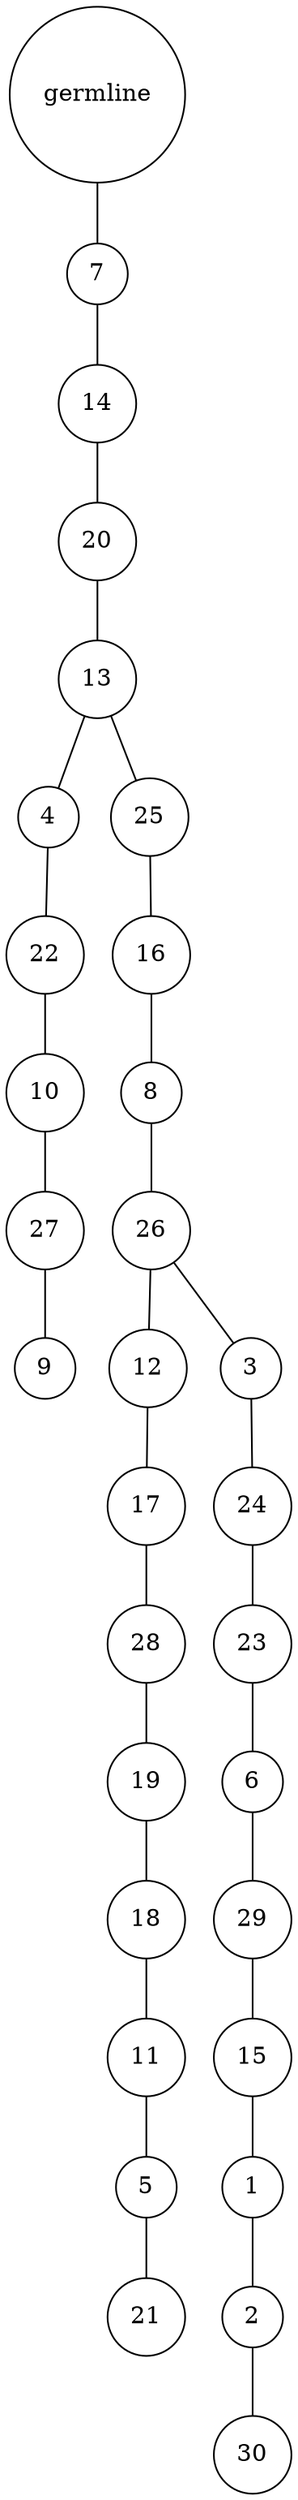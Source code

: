 graph {
	rankdir=UD;
	splines=line;
	node [shape=circle]
	"0x7f8626e8f430" [label="germline"];
	"0x7f8626e8f460" [label="7"];
	"0x7f8626e8f430" -- "0x7f8626e8f460" ;
	"0x7f8626e8f490" [label="14"];
	"0x7f8626e8f460" -- "0x7f8626e8f490" ;
	"0x7f8626e8f4c0" [label="20"];
	"0x7f8626e8f490" -- "0x7f8626e8f4c0" ;
	"0x7f8626e8f4f0" [label="13"];
	"0x7f8626e8f4c0" -- "0x7f8626e8f4f0" ;
	"0x7f8626e8f520" [label="4"];
	"0x7f8626e8f4f0" -- "0x7f8626e8f520" ;
	"0x7f8626e8f550" [label="22"];
	"0x7f8626e8f520" -- "0x7f8626e8f550" ;
	"0x7f8626e8f580" [label="10"];
	"0x7f8626e8f550" -- "0x7f8626e8f580" ;
	"0x7f8626e8f5b0" [label="27"];
	"0x7f8626e8f580" -- "0x7f8626e8f5b0" ;
	"0x7f8626e8f5e0" [label="9"];
	"0x7f8626e8f5b0" -- "0x7f8626e8f5e0" ;
	"0x7f8626e8f610" [label="25"];
	"0x7f8626e8f4f0" -- "0x7f8626e8f610" ;
	"0x7f8626e8f640" [label="16"];
	"0x7f8626e8f610" -- "0x7f8626e8f640" ;
	"0x7f8626e8f670" [label="8"];
	"0x7f8626e8f640" -- "0x7f8626e8f670" ;
	"0x7f8626e8f6a0" [label="26"];
	"0x7f8626e8f670" -- "0x7f8626e8f6a0" ;
	"0x7f8626e8f6d0" [label="12"];
	"0x7f8626e8f6a0" -- "0x7f8626e8f6d0" ;
	"0x7f8626e8f700" [label="17"];
	"0x7f8626e8f6d0" -- "0x7f8626e8f700" ;
	"0x7f8626e8f730" [label="28"];
	"0x7f8626e8f700" -- "0x7f8626e8f730" ;
	"0x7f8626e8f760" [label="19"];
	"0x7f8626e8f730" -- "0x7f8626e8f760" ;
	"0x7f8626e8f790" [label="18"];
	"0x7f8626e8f760" -- "0x7f8626e8f790" ;
	"0x7f8626e8f7c0" [label="11"];
	"0x7f8626e8f790" -- "0x7f8626e8f7c0" ;
	"0x7f8626e8f7f0" [label="5"];
	"0x7f8626e8f7c0" -- "0x7f8626e8f7f0" ;
	"0x7f8626e8f820" [label="21"];
	"0x7f8626e8f7f0" -- "0x7f8626e8f820" ;
	"0x7f8626e8f850" [label="3"];
	"0x7f8626e8f6a0" -- "0x7f8626e8f850" ;
	"0x7f8626e8f880" [label="24"];
	"0x7f8626e8f850" -- "0x7f8626e8f880" ;
	"0x7f8626e8f8b0" [label="23"];
	"0x7f8626e8f880" -- "0x7f8626e8f8b0" ;
	"0x7f8626e8f8e0" [label="6"];
	"0x7f8626e8f8b0" -- "0x7f8626e8f8e0" ;
	"0x7f8626e8f910" [label="29"];
	"0x7f8626e8f8e0" -- "0x7f8626e8f910" ;
	"0x7f8626e8f940" [label="15"];
	"0x7f8626e8f910" -- "0x7f8626e8f940" ;
	"0x7f8626e8f970" [label="1"];
	"0x7f8626e8f940" -- "0x7f8626e8f970" ;
	"0x7f8626e8f9a0" [label="2"];
	"0x7f8626e8f970" -- "0x7f8626e8f9a0" ;
	"0x7f8626e8f9d0" [label="30"];
	"0x7f8626e8f9a0" -- "0x7f8626e8f9d0" ;
}
